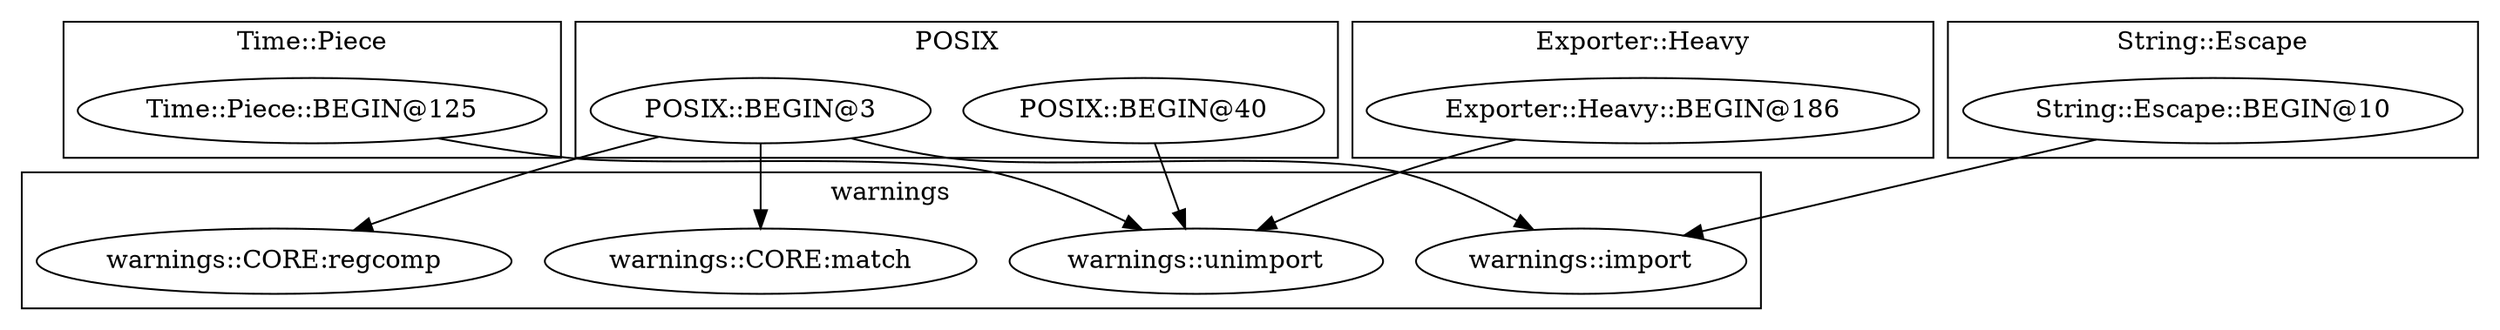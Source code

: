 digraph {
graph [overlap=false]
subgraph cluster_Time_Piece {
	label="Time::Piece";
	"Time::Piece::BEGIN@125";
}
subgraph cluster_POSIX {
	label="POSIX";
	"POSIX::BEGIN@40";
	"POSIX::BEGIN@3";
}
subgraph cluster_Exporter_Heavy {
	label="Exporter::Heavy";
	"Exporter::Heavy::BEGIN@186";
}
subgraph cluster_warnings {
	label="warnings";
	"warnings::unimport";
	"warnings::CORE:regcomp";
	"warnings::CORE:match";
	"warnings::import";
}
subgraph cluster_String_Escape {
	label="String::Escape";
	"String::Escape::BEGIN@10";
}
"Exporter::Heavy::BEGIN@186" -> "warnings::unimport";
"Time::Piece::BEGIN@125" -> "warnings::unimport";
"POSIX::BEGIN@40" -> "warnings::unimport";
"POSIX::BEGIN@3" -> "warnings::CORE:match";
"String::Escape::BEGIN@10" -> "warnings::import";
"POSIX::BEGIN@3" -> "warnings::import";
"POSIX::BEGIN@3" -> "warnings::CORE:regcomp";
}
